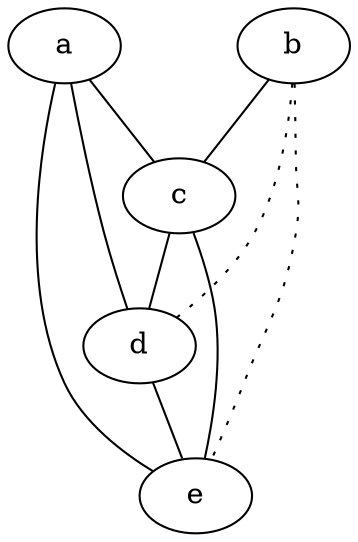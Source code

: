 graph {
a -- c;
a -- d;
a -- e;
b -- c;
b -- d [style=dotted];
b -- e [style=dotted];
c -- d;
c -- e;
d -- e;
}
